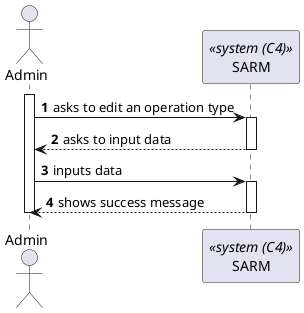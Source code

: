 @startuml process-view
autonumber

actor "Admin" as Admin
participant SARM as "SARM" <<system (C4)>>

activate Admin
    Admin -> SARM : asks to edit an operation type
    activate SARM
        SARM --> Admin : asks to input data
    deactivate SARM
    Admin -> SARM : inputs data
    activate SARM 
        SARM --> Admin: shows success message
    deactivate SARM
deactivate Admin

@enduml